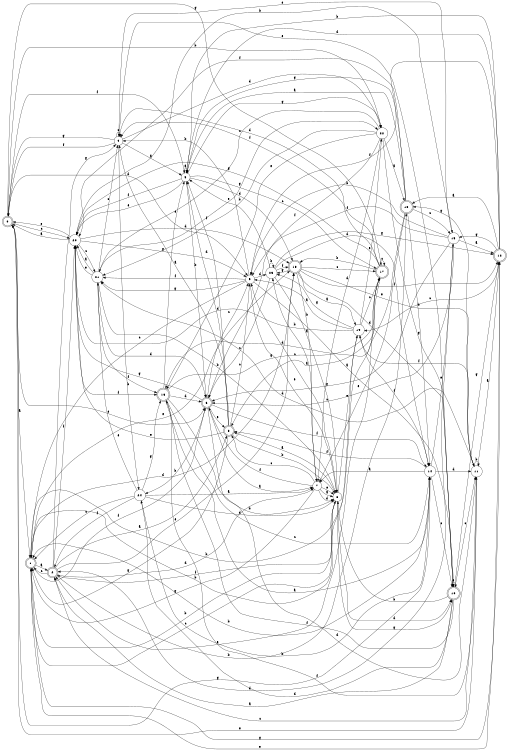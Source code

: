 digraph n20_3 {
__start0 [label="" shape="none"];

rankdir=LR;
size="8,5";

s0 [style="rounded,filled", color="black", fillcolor="white" shape="doublecircle", label="0"];
s1 [style="rounded,filled", color="black", fillcolor="white" shape="doublecircle", label="1"];
s2 [style="rounded,filled", color="black", fillcolor="white" shape="doublecircle", label="2"];
s3 [style="rounded,filled", color="black", fillcolor="white" shape="doublecircle", label="3"];
s4 [style="filled", color="black", fillcolor="white" shape="circle", label="4"];
s5 [style="filled", color="black", fillcolor="white" shape="circle", label="5"];
s6 [style="rounded,filled", color="black", fillcolor="white" shape="doublecircle", label="6"];
s7 [style="filled", color="black", fillcolor="white" shape="circle", label="7"];
s8 [style="filled", color="black", fillcolor="white" shape="circle", label="8"];
s9 [style="filled", color="black", fillcolor="white" shape="circle", label="9"];
s10 [style="rounded,filled", color="black", fillcolor="white" shape="doublecircle", label="10"];
s11 [style="filled", color="black", fillcolor="white" shape="circle", label="11"];
s12 [style="rounded,filled", color="black", fillcolor="white" shape="doublecircle", label="12"];
s13 [style="rounded,filled", color="black", fillcolor="white" shape="doublecircle", label="13"];
s14 [style="filled", color="black", fillcolor="white" shape="circle", label="14"];
s15 [style="filled", color="black", fillcolor="white" shape="circle", label="15"];
s16 [style="rounded,filled", color="black", fillcolor="white" shape="doublecircle", label="16"];
s17 [style="rounded,filled", color="black", fillcolor="white" shape="doublecircle", label="17"];
s18 [style="rounded,filled", color="black", fillcolor="white" shape="doublecircle", label="18"];
s19 [style="filled", color="black", fillcolor="white" shape="circle", label="19"];
s20 [style="filled", color="black", fillcolor="white" shape="circle", label="20"];
s21 [style="filled", color="black", fillcolor="white" shape="circle", label="21"];
s22 [style="filled", color="black", fillcolor="white" shape="circle", label="22"];
s23 [style="filled", color="black", fillcolor="white" shape="circle", label="23"];
s24 [style="filled", color="black", fillcolor="white" shape="circle", label="24"];
s0 -> s1 [label="a"];
s0 -> s22 [label="b"];
s0 -> s20 [label="c"];
s0 -> s9 [label="d"];
s0 -> s6 [label="e"];
s0 -> s5 [label="f"];
s0 -> s17 [label="g"];
s1 -> s2 [label="a"];
s1 -> s17 [label="b"];
s1 -> s8 [label="c"];
s1 -> s18 [label="d"];
s1 -> s18 [label="e"];
s1 -> s6 [label="f"];
s1 -> s12 [label="g"];
s2 -> s3 [label="a"];
s2 -> s13 [label="b"];
s2 -> s1 [label="c"];
s2 -> s7 [label="d"];
s2 -> s18 [label="e"];
s2 -> s20 [label="f"];
s2 -> s4 [label="g"];
s3 -> s4 [label="a"];
s3 -> s8 [label="b"];
s3 -> s9 [label="c"];
s3 -> s5 [label="d"];
s3 -> s20 [label="e"];
s3 -> s5 [label="f"];
s3 -> s1 [label="g"];
s4 -> s5 [label="a"];
s4 -> s24 [label="b"];
s4 -> s4 [label="c"];
s4 -> s22 [label="d"];
s4 -> s10 [label="e"];
s4 -> s0 [label="f"];
s4 -> s0 [label="g"];
s5 -> s5 [label="a"];
s5 -> s6 [label="b"];
s5 -> s17 [label="c"];
s5 -> s18 [label="d"];
s5 -> s20 [label="e"];
s5 -> s20 [label="f"];
s5 -> s22 [label="g"];
s6 -> s7 [label="a"];
s6 -> s24 [label="b"];
s6 -> s9 [label="c"];
s6 -> s11 [label="d"];
s6 -> s3 [label="e"];
s6 -> s14 [label="f"];
s6 -> s20 [label="g"];
s7 -> s8 [label="a"];
s7 -> s23 [label="b"];
s7 -> s3 [label="c"];
s7 -> s8 [label="d"];
s7 -> s8 [label="e"];
s7 -> s6 [label="f"];
s7 -> s1 [label="g"];
s8 -> s3 [label="a"];
s8 -> s1 [label="b"];
s8 -> s9 [label="c"];
s8 -> s10 [label="d"];
s8 -> s19 [label="e"];
s8 -> s2 [label="f"];
s8 -> s10 [label="g"];
s9 -> s10 [label="a"];
s9 -> s4 [label="b"];
s9 -> s1 [label="c"];
s9 -> s23 [label="d"];
s9 -> s8 [label="e"];
s9 -> s21 [label="f"];
s9 -> s21 [label="g"];
s10 -> s2 [label="a"];
s10 -> s8 [label="b"];
s10 -> s11 [label="c"];
s10 -> s24 [label="d"];
s10 -> s10 [label="e"];
s10 -> s16 [label="f"];
s10 -> s12 [label="g"];
s11 -> s12 [label="a"];
s11 -> s11 [label="b"];
s11 -> s2 [label="c"];
s11 -> s21 [label="d"];
s11 -> s0 [label="e"];
s11 -> s19 [label="f"];
s11 -> s13 [label="g"];
s12 -> s13 [label="a"];
s12 -> s5 [label="b"];
s12 -> s19 [label="c"];
s12 -> s5 [label="d"];
s12 -> s1 [label="e"];
s12 -> s9 [label="f"];
s12 -> s15 [label="g"];
s13 -> s5 [label="a"];
s13 -> s14 [label="b"];
s13 -> s15 [label="c"];
s13 -> s16 [label="d"];
s13 -> s7 [label="e"];
s13 -> s20 [label="f"];
s13 -> s5 [label="g"];
s14 -> s7 [label="a"];
s14 -> s1 [label="b"];
s14 -> s10 [label="c"];
s14 -> s11 [label="d"];
s14 -> s15 [label="e"];
s14 -> s3 [label="f"];
s14 -> s0 [label="g"];
s15 -> s12 [label="a"];
s15 -> s9 [label="b"];
s15 -> s6 [label="c"];
s15 -> s2 [label="d"];
s15 -> s4 [label="e"];
s15 -> s9 [label="f"];
s15 -> s6 [label="g"];
s16 -> s14 [label="a"];
s16 -> s8 [label="b"];
s16 -> s14 [label="c"];
s16 -> s6 [label="d"];
s16 -> s5 [label="e"];
s16 -> s11 [label="f"];
s16 -> s17 [label="g"];
s17 -> s3 [label="a"];
s17 -> s18 [label="b"];
s17 -> s17 [label="c"];
s17 -> s4 [label="d"];
s17 -> s2 [label="e"];
s17 -> s4 [label="f"];
s17 -> s20 [label="g"];
s18 -> s19 [label="a"];
s18 -> s7 [label="b"];
s18 -> s17 [label="c"];
s18 -> s10 [label="d"];
s18 -> s11 [label="e"];
s18 -> s12 [label="f"];
s18 -> s23 [label="g"];
s19 -> s9 [label="a"];
s19 -> s1 [label="b"];
s19 -> s17 [label="c"];
s19 -> s20 [label="d"];
s19 -> s22 [label="e"];
s19 -> s14 [label="f"];
s19 -> s23 [label="g"];
s20 -> s0 [label="a"];
s20 -> s15 [label="b"];
s20 -> s21 [label="c"];
s20 -> s18 [label="d"];
s20 -> s0 [label="e"];
s20 -> s16 [label="f"];
s20 -> s9 [label="g"];
s21 -> s20 [label="a"];
s21 -> s8 [label="b"];
s21 -> s4 [label="c"];
s21 -> s6 [label="d"];
s21 -> s20 [label="e"];
s21 -> s16 [label="f"];
s21 -> s22 [label="g"];
s22 -> s13 [label="a"];
s22 -> s21 [label="b"];
s22 -> s21 [label="c"];
s22 -> s7 [label="d"];
s22 -> s16 [label="e"];
s22 -> s6 [label="f"];
s22 -> s10 [label="g"];
s23 -> s8 [label="a"];
s23 -> s23 [label="b"];
s23 -> s6 [label="c"];
s23 -> s14 [label="d"];
s23 -> s5 [label="e"];
s23 -> s18 [label="f"];
s23 -> s12 [label="g"];
s24 -> s7 [label="a"];
s24 -> s14 [label="b"];
s24 -> s1 [label="c"];
s24 -> s8 [label="d"];
s24 -> s21 [label="e"];
s24 -> s2 [label="f"];
s24 -> s16 [label="g"];

}